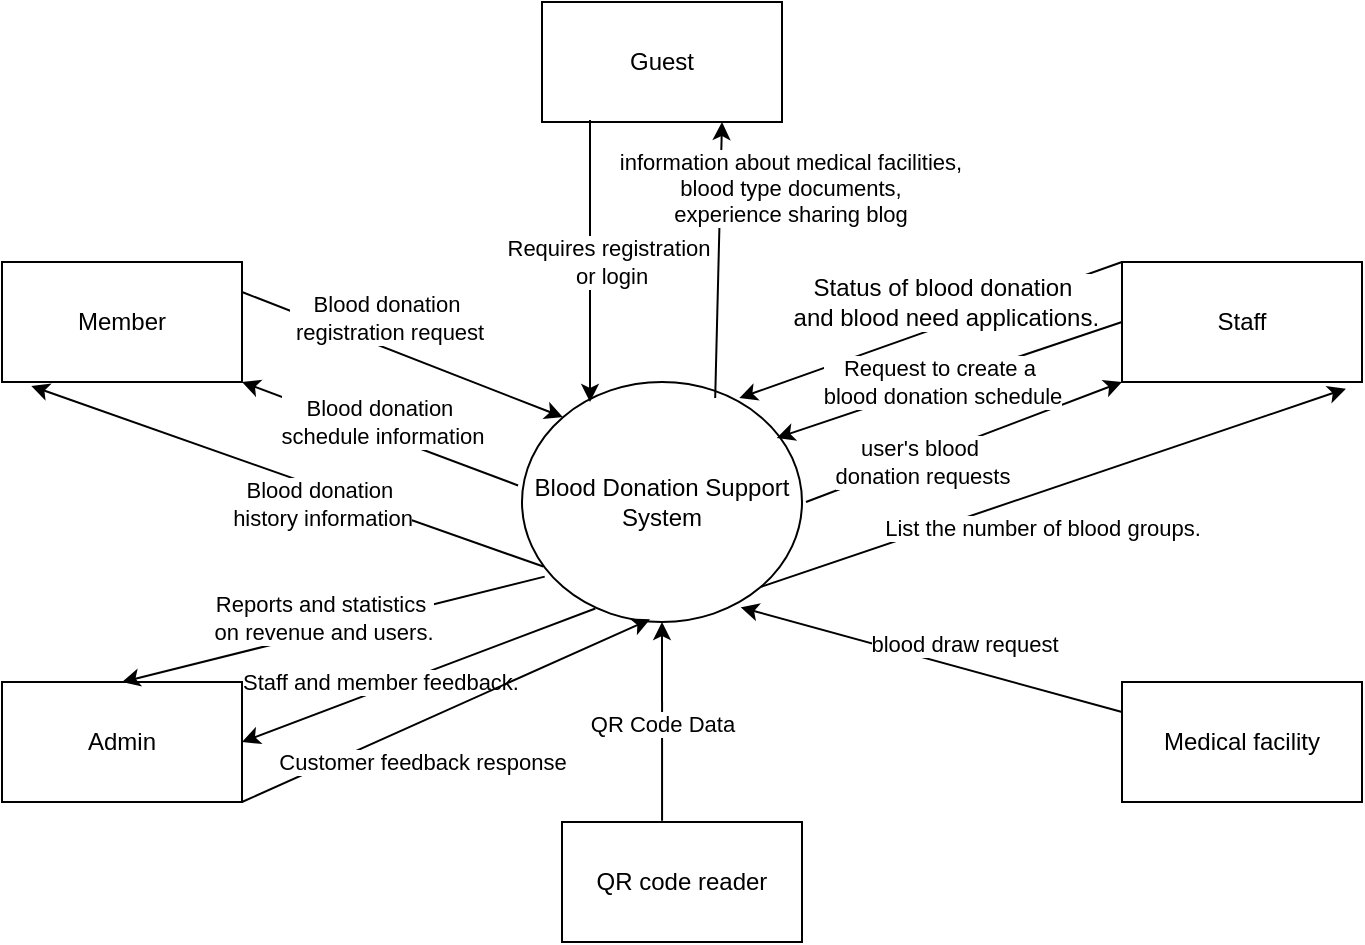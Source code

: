 <mxfile version="27.0.5">
  <diagram name="Trang-1" id="F4sz9MKST3dTjjMEhHXN">
    <mxGraphModel dx="786" dy="1633" grid="1" gridSize="10" guides="1" tooltips="1" connect="1" arrows="1" fold="1" page="1" pageScale="1" pageWidth="827" pageHeight="1169" math="0" shadow="0">
      <root>
        <mxCell id="0" />
        <mxCell id="1" parent="0" />
        <mxCell id="KFn7MSVlhM-9lN72IL1n-1" value="&lt;div&gt;Blood Donation Support System&lt;/div&gt;" style="ellipse;whiteSpace=wrap;html=1;" parent="1" vertex="1">
          <mxGeometry x="310" y="180" width="140" height="120" as="geometry" />
        </mxCell>
        <mxCell id="KFn7MSVlhM-9lN72IL1n-3" value="Guest" style="rounded=0;whiteSpace=wrap;html=1;" parent="1" vertex="1">
          <mxGeometry x="320" y="-10" width="120" height="60" as="geometry" />
        </mxCell>
        <mxCell id="KFn7MSVlhM-9lN72IL1n-4" value="Member" style="rounded=0;whiteSpace=wrap;html=1;" parent="1" vertex="1">
          <mxGeometry x="50" y="120" width="120" height="60" as="geometry" />
        </mxCell>
        <mxCell id="KFn7MSVlhM-9lN72IL1n-5" value="Staff" style="rounded=0;whiteSpace=wrap;html=1;" parent="1" vertex="1">
          <mxGeometry x="610" y="120" width="120" height="60" as="geometry" />
        </mxCell>
        <mxCell id="KFn7MSVlhM-9lN72IL1n-6" value="Admin" style="rounded=0;whiteSpace=wrap;html=1;" parent="1" vertex="1">
          <mxGeometry x="50" y="330" width="120" height="60" as="geometry" />
        </mxCell>
        <mxCell id="KFn7MSVlhM-9lN72IL1n-7" value="QR code reader" style="rounded=0;whiteSpace=wrap;html=1;" parent="1" vertex="1">
          <mxGeometry x="330" y="400" width="120" height="60" as="geometry" />
        </mxCell>
        <mxCell id="KFn7MSVlhM-9lN72IL1n-8" value="Medical facility" style="rounded=0;whiteSpace=wrap;html=1;" parent="1" vertex="1">
          <mxGeometry x="610" y="330" width="120" height="60" as="geometry" />
        </mxCell>
        <mxCell id="KFn7MSVlhM-9lN72IL1n-9" value="" style="endArrow=classic;html=1;rounded=0;entryX=0.75;entryY=1;entryDx=0;entryDy=0;exitX=0.69;exitY=0.067;exitDx=0;exitDy=0;exitPerimeter=0;" parent="1" source="KFn7MSVlhM-9lN72IL1n-1" target="KFn7MSVlhM-9lN72IL1n-3" edge="1">
          <mxGeometry width="50" height="50" relative="1" as="geometry">
            <mxPoint x="412.0" y="183.36" as="sourcePoint" />
            <mxPoint x="415.4" y="50" as="targetPoint" />
          </mxGeometry>
        </mxCell>
        <mxCell id="KFn7MSVlhM-9lN72IL1n-16" value="&lt;div&gt;information about medical facilities,&lt;/div&gt;&lt;div&gt;blood type documents,&lt;/div&gt;&lt;div&gt;experience sharing blog&lt;/div&gt;" style="edgeLabel;html=1;align=center;verticalAlign=middle;resizable=0;points=[];" parent="KFn7MSVlhM-9lN72IL1n-9" vertex="1" connectable="0">
          <mxGeometry x="0.286" y="-3" relative="1" as="geometry">
            <mxPoint x="32" y="-16" as="offset" />
          </mxGeometry>
        </mxCell>
        <mxCell id="KFn7MSVlhM-9lN72IL1n-12" value="" style="endArrow=classic;html=1;rounded=0;exitX=0.2;exitY=0.983;exitDx=0;exitDy=0;exitPerimeter=0;" parent="1" source="KFn7MSVlhM-9lN72IL1n-3" edge="1">
          <mxGeometry width="50" height="50" relative="1" as="geometry">
            <mxPoint x="380" y="270" as="sourcePoint" />
            <mxPoint x="344" y="190" as="targetPoint" />
          </mxGeometry>
        </mxCell>
        <mxCell id="KFn7MSVlhM-9lN72IL1n-13" value="Requires registration&lt;div&gt;&amp;nbsp;or login&lt;/div&gt;" style="edgeLabel;html=1;align=center;verticalAlign=middle;resizable=0;points=[];" parent="KFn7MSVlhM-9lN72IL1n-12" vertex="1" connectable="0">
          <mxGeometry x="-0.658" y="2" relative="1" as="geometry">
            <mxPoint x="7" y="47" as="offset" />
          </mxGeometry>
        </mxCell>
        <mxCell id="KFn7MSVlhM-9lN72IL1n-14" value="" style="endArrow=classic;html=1;rounded=0;exitX=1;exitY=0.25;exitDx=0;exitDy=0;entryX=0;entryY=0;entryDx=0;entryDy=0;" parent="1" source="KFn7MSVlhM-9lN72IL1n-4" target="KFn7MSVlhM-9lN72IL1n-1" edge="1">
          <mxGeometry width="50" height="50" relative="1" as="geometry">
            <mxPoint x="380" y="270" as="sourcePoint" />
            <mxPoint x="430" y="220" as="targetPoint" />
          </mxGeometry>
        </mxCell>
        <mxCell id="KFn7MSVlhM-9lN72IL1n-15" value="Blood donation&lt;div&gt;&amp;nbsp;registration request&lt;/div&gt;" style="edgeLabel;html=1;align=center;verticalAlign=middle;resizable=0;points=[];" parent="KFn7MSVlhM-9lN72IL1n-14" vertex="1" connectable="0">
          <mxGeometry x="-0.344" y="2" relative="1" as="geometry">
            <mxPoint x="18" y="-6" as="offset" />
          </mxGeometry>
        </mxCell>
        <mxCell id="KFn7MSVlhM-9lN72IL1n-17" value="" style="endArrow=classic;html=1;rounded=0;exitX=-0.014;exitY=0.431;exitDx=0;exitDy=0;exitPerimeter=0;entryX=1;entryY=1;entryDx=0;entryDy=0;" parent="1" source="KFn7MSVlhM-9lN72IL1n-1" target="KFn7MSVlhM-9lN72IL1n-4" edge="1">
          <mxGeometry width="50" height="50" relative="1" as="geometry">
            <mxPoint x="300" y="230" as="sourcePoint" />
            <mxPoint x="153" y="181" as="targetPoint" />
          </mxGeometry>
        </mxCell>
        <mxCell id="KFn7MSVlhM-9lN72IL1n-21" value="Blood donation&amp;nbsp;&lt;div&gt;schedule information&lt;/div&gt;" style="edgeLabel;html=1;align=center;verticalAlign=middle;resizable=0;points=[];" parent="KFn7MSVlhM-9lN72IL1n-17" vertex="1" connectable="0">
          <mxGeometry x="0.088" y="-2" relative="1" as="geometry">
            <mxPoint x="6" y="-2" as="offset" />
          </mxGeometry>
        </mxCell>
        <mxCell id="KFn7MSVlhM-9lN72IL1n-22" value="" style="endArrow=classic;html=1;rounded=0;exitX=0.076;exitY=0.769;exitDx=0;exitDy=0;exitPerimeter=0;entryX=0.122;entryY=1.033;entryDx=0;entryDy=0;entryPerimeter=0;" parent="1" source="KFn7MSVlhM-9lN72IL1n-1" target="KFn7MSVlhM-9lN72IL1n-4" edge="1">
          <mxGeometry width="50" height="50" relative="1" as="geometry">
            <mxPoint x="220" y="250" as="sourcePoint" />
            <mxPoint x="110" y="200" as="targetPoint" />
          </mxGeometry>
        </mxCell>
        <mxCell id="KFn7MSVlhM-9lN72IL1n-23" value="Blood donation&amp;nbsp;&lt;div&gt;history information&lt;/div&gt;" style="edgeLabel;html=1;align=center;verticalAlign=middle;resizable=0;points=[];" parent="KFn7MSVlhM-9lN72IL1n-22" vertex="1" connectable="0">
          <mxGeometry x="0.171" y="2" relative="1" as="geometry">
            <mxPoint x="40" y="19" as="offset" />
          </mxGeometry>
        </mxCell>
        <mxCell id="KFn7MSVlhM-9lN72IL1n-24" value="" style="endArrow=classic;html=1;rounded=0;entryX=0;entryY=1;entryDx=0;entryDy=0;" parent="1" target="KFn7MSVlhM-9lN72IL1n-5" edge="1">
          <mxGeometry width="50" height="50" relative="1" as="geometry">
            <mxPoint x="452" y="240" as="sourcePoint" />
            <mxPoint x="430" y="230" as="targetPoint" />
          </mxGeometry>
        </mxCell>
        <mxCell id="KFn7MSVlhM-9lN72IL1n-25" value="" style="endArrow=classic;html=1;rounded=0;entryX=0.776;entryY=0.067;entryDx=0;entryDy=0;entryPerimeter=0;exitX=0;exitY=0;exitDx=0;exitDy=0;" parent="1" source="KFn7MSVlhM-9lN72IL1n-5" target="KFn7MSVlhM-9lN72IL1n-1" edge="1">
          <mxGeometry width="50" height="50" relative="1" as="geometry">
            <mxPoint x="600" y="120" as="sourcePoint" />
            <mxPoint x="430" y="230" as="targetPoint" />
          </mxGeometry>
        </mxCell>
        <mxCell id="KFn7MSVlhM-9lN72IL1n-26" value="user&#39;s blood&amp;nbsp;&lt;div&gt;donation requests&lt;/div&gt;" style="edgeLabel;html=1;align=center;verticalAlign=middle;resizable=0;points=[];" parent="KFn7MSVlhM-9lN72IL1n-25" vertex="1" connectable="0">
          <mxGeometry x="-0.336" y="-3" relative="1" as="geometry">
            <mxPoint x="-36" y="80" as="offset" />
          </mxGeometry>
        </mxCell>
        <mxCell id="KFn7MSVlhM-9lN72IL1n-31" value="&lt;span style=&quot;font-size: 12px;&quot;&gt;Status of blood donation&lt;/span&gt;&lt;div&gt;&lt;span style=&quot;font-size: 12px;&quot;&gt;&amp;nbsp;and blood need applications.&lt;/span&gt;&lt;/div&gt;" style="edgeLabel;html=1;align=center;verticalAlign=middle;resizable=0;points=[];" parent="KFn7MSVlhM-9lN72IL1n-25" vertex="1" connectable="0">
          <mxGeometry x="-0.331" relative="1" as="geometry">
            <mxPoint x="-26" y="-3" as="offset" />
          </mxGeometry>
        </mxCell>
        <mxCell id="KFn7MSVlhM-9lN72IL1n-27" value="" style="endArrow=classic;html=1;rounded=0;exitX=0;exitY=0.5;exitDx=0;exitDy=0;entryX=0.91;entryY=0.233;entryDx=0;entryDy=0;entryPerimeter=0;" parent="1" source="KFn7MSVlhM-9lN72IL1n-5" target="KFn7MSVlhM-9lN72IL1n-1" edge="1">
          <mxGeometry width="50" height="50" relative="1" as="geometry">
            <mxPoint x="380" y="280" as="sourcePoint" />
            <mxPoint x="430" y="230" as="targetPoint" />
          </mxGeometry>
        </mxCell>
        <mxCell id="KFn7MSVlhM-9lN72IL1n-28" value="Request to create a&amp;nbsp;&lt;div&gt;blood donation schedule&lt;/div&gt;" style="edgeLabel;html=1;align=center;verticalAlign=middle;resizable=0;points=[];" parent="KFn7MSVlhM-9lN72IL1n-27" vertex="1" connectable="0">
          <mxGeometry x="0.315" y="-2" relative="1" as="geometry">
            <mxPoint x="24" y="-6" as="offset" />
          </mxGeometry>
        </mxCell>
        <mxCell id="KFn7MSVlhM-9lN72IL1n-32" value="" style="endArrow=classic;html=1;rounded=0;exitX=1;exitY=1;exitDx=0;exitDy=0;entryX=0.933;entryY=1.056;entryDx=0;entryDy=0;entryPerimeter=0;" parent="1" source="KFn7MSVlhM-9lN72IL1n-1" target="KFn7MSVlhM-9lN72IL1n-5" edge="1">
          <mxGeometry width="50" height="50" relative="1" as="geometry">
            <mxPoint x="460" y="280" as="sourcePoint" />
            <mxPoint x="720" y="230" as="targetPoint" />
          </mxGeometry>
        </mxCell>
        <mxCell id="KFn7MSVlhM-9lN72IL1n-33" value="List the number of blood groups." style="edgeLabel;html=1;align=center;verticalAlign=middle;resizable=0;points=[];" parent="KFn7MSVlhM-9lN72IL1n-32" vertex="1" connectable="0">
          <mxGeometry x="-0.395" relative="1" as="geometry">
            <mxPoint x="52" as="offset" />
          </mxGeometry>
        </mxCell>
        <mxCell id="KFn7MSVlhM-9lN72IL1n-34" value="" style="endArrow=classic;html=1;rounded=0;exitX=0;exitY=0.25;exitDx=0;exitDy=0;entryX=0.781;entryY=0.939;entryDx=0;entryDy=0;entryPerimeter=0;" parent="1" source="KFn7MSVlhM-9lN72IL1n-8" target="KFn7MSVlhM-9lN72IL1n-1" edge="1">
          <mxGeometry width="50" height="50" relative="1" as="geometry">
            <mxPoint x="380" y="280" as="sourcePoint" />
            <mxPoint x="430" y="230" as="targetPoint" />
          </mxGeometry>
        </mxCell>
        <mxCell id="KFn7MSVlhM-9lN72IL1n-35" value="blood draw request" style="edgeLabel;html=1;align=center;verticalAlign=middle;resizable=0;points=[];" parent="KFn7MSVlhM-9lN72IL1n-34" vertex="1" connectable="0">
          <mxGeometry x="-0.172" relative="1" as="geometry">
            <mxPoint y="-13" as="offset" />
          </mxGeometry>
        </mxCell>
        <mxCell id="KFn7MSVlhM-9lN72IL1n-37" value="" style="endArrow=classic;html=1;rounded=0;exitX=0.417;exitY=-0.011;exitDx=0;exitDy=0;entryX=0.5;entryY=1;entryDx=0;entryDy=0;exitPerimeter=0;" parent="1" source="KFn7MSVlhM-9lN72IL1n-7" target="KFn7MSVlhM-9lN72IL1n-1" edge="1">
          <mxGeometry width="50" height="50" relative="1" as="geometry">
            <mxPoint x="380" y="280" as="sourcePoint" />
            <mxPoint x="430" y="230" as="targetPoint" />
          </mxGeometry>
        </mxCell>
        <mxCell id="KFn7MSVlhM-9lN72IL1n-39" value="QR Code Data" style="edgeLabel;html=1;align=center;verticalAlign=middle;resizable=0;points=[];" parent="KFn7MSVlhM-9lN72IL1n-37" vertex="1" connectable="0">
          <mxGeometry x="0.046" y="3" relative="1" as="geometry">
            <mxPoint x="3" y="3" as="offset" />
          </mxGeometry>
        </mxCell>
        <mxCell id="KFn7MSVlhM-9lN72IL1n-41" value="" style="endArrow=classic;html=1;rounded=0;exitX=0.081;exitY=0.811;exitDx=0;exitDy=0;entryX=0.5;entryY=0;entryDx=0;entryDy=0;exitPerimeter=0;" parent="1" source="KFn7MSVlhM-9lN72IL1n-1" target="KFn7MSVlhM-9lN72IL1n-6" edge="1">
          <mxGeometry width="50" height="50" relative="1" as="geometry">
            <mxPoint x="380" y="280" as="sourcePoint" />
            <mxPoint x="430" y="230" as="targetPoint" />
          </mxGeometry>
        </mxCell>
        <mxCell id="KFn7MSVlhM-9lN72IL1n-42" value="Reports and statistics&lt;div&gt;&amp;nbsp;on revenue and users.&lt;/div&gt;" style="edgeLabel;html=1;align=center;verticalAlign=middle;resizable=0;points=[];" parent="KFn7MSVlhM-9lN72IL1n-41" vertex="1" connectable="0">
          <mxGeometry x="0.283" y="-4" relative="1" as="geometry">
            <mxPoint x="24" y="-9" as="offset" />
          </mxGeometry>
        </mxCell>
        <mxCell id="KFn7MSVlhM-9lN72IL1n-43" value="" style="endArrow=classic;html=1;rounded=0;exitX=0.262;exitY=0.944;exitDx=0;exitDy=0;exitPerimeter=0;entryX=1;entryY=0.5;entryDx=0;entryDy=0;" parent="1" source="KFn7MSVlhM-9lN72IL1n-1" target="KFn7MSVlhM-9lN72IL1n-6" edge="1">
          <mxGeometry width="50" height="50" relative="1" as="geometry">
            <mxPoint x="380" y="280" as="sourcePoint" />
            <mxPoint x="430" y="230" as="targetPoint" />
          </mxGeometry>
        </mxCell>
        <mxCell id="KFn7MSVlhM-9lN72IL1n-44" value="Staff and&amp;nbsp;&lt;span style=&quot;background-color: light-dark(#ffffff, var(--ge-dark-color, #121212)); color: light-dark(rgb(0, 0, 0), rgb(255, 255, 255));&quot;&gt;member feedback.&lt;/span&gt;" style="edgeLabel;html=1;align=center;verticalAlign=middle;resizable=0;points=[];" parent="KFn7MSVlhM-9lN72IL1n-43" vertex="1" connectable="0">
          <mxGeometry x="0.244" y="-2" relative="1" as="geometry">
            <mxPoint x="3" y="-3" as="offset" />
          </mxGeometry>
        </mxCell>
        <mxCell id="KFn7MSVlhM-9lN72IL1n-45" value="" style="endArrow=classic;html=1;rounded=0;exitX=1;exitY=1;exitDx=0;exitDy=0;entryX=0.457;entryY=0.989;entryDx=0;entryDy=0;entryPerimeter=0;" parent="1" source="KFn7MSVlhM-9lN72IL1n-6" target="KFn7MSVlhM-9lN72IL1n-1" edge="1">
          <mxGeometry width="50" height="50" relative="1" as="geometry">
            <mxPoint x="380" y="280" as="sourcePoint" />
            <mxPoint x="430" y="230" as="targetPoint" />
          </mxGeometry>
        </mxCell>
        <mxCell id="KFn7MSVlhM-9lN72IL1n-47" value="Customer feedback response" style="edgeLabel;html=1;align=center;verticalAlign=middle;resizable=0;points=[];" parent="KFn7MSVlhM-9lN72IL1n-45" vertex="1" connectable="0">
          <mxGeometry x="-0.359" y="3" relative="1" as="geometry">
            <mxPoint x="26" y="12" as="offset" />
          </mxGeometry>
        </mxCell>
      </root>
    </mxGraphModel>
  </diagram>
</mxfile>
